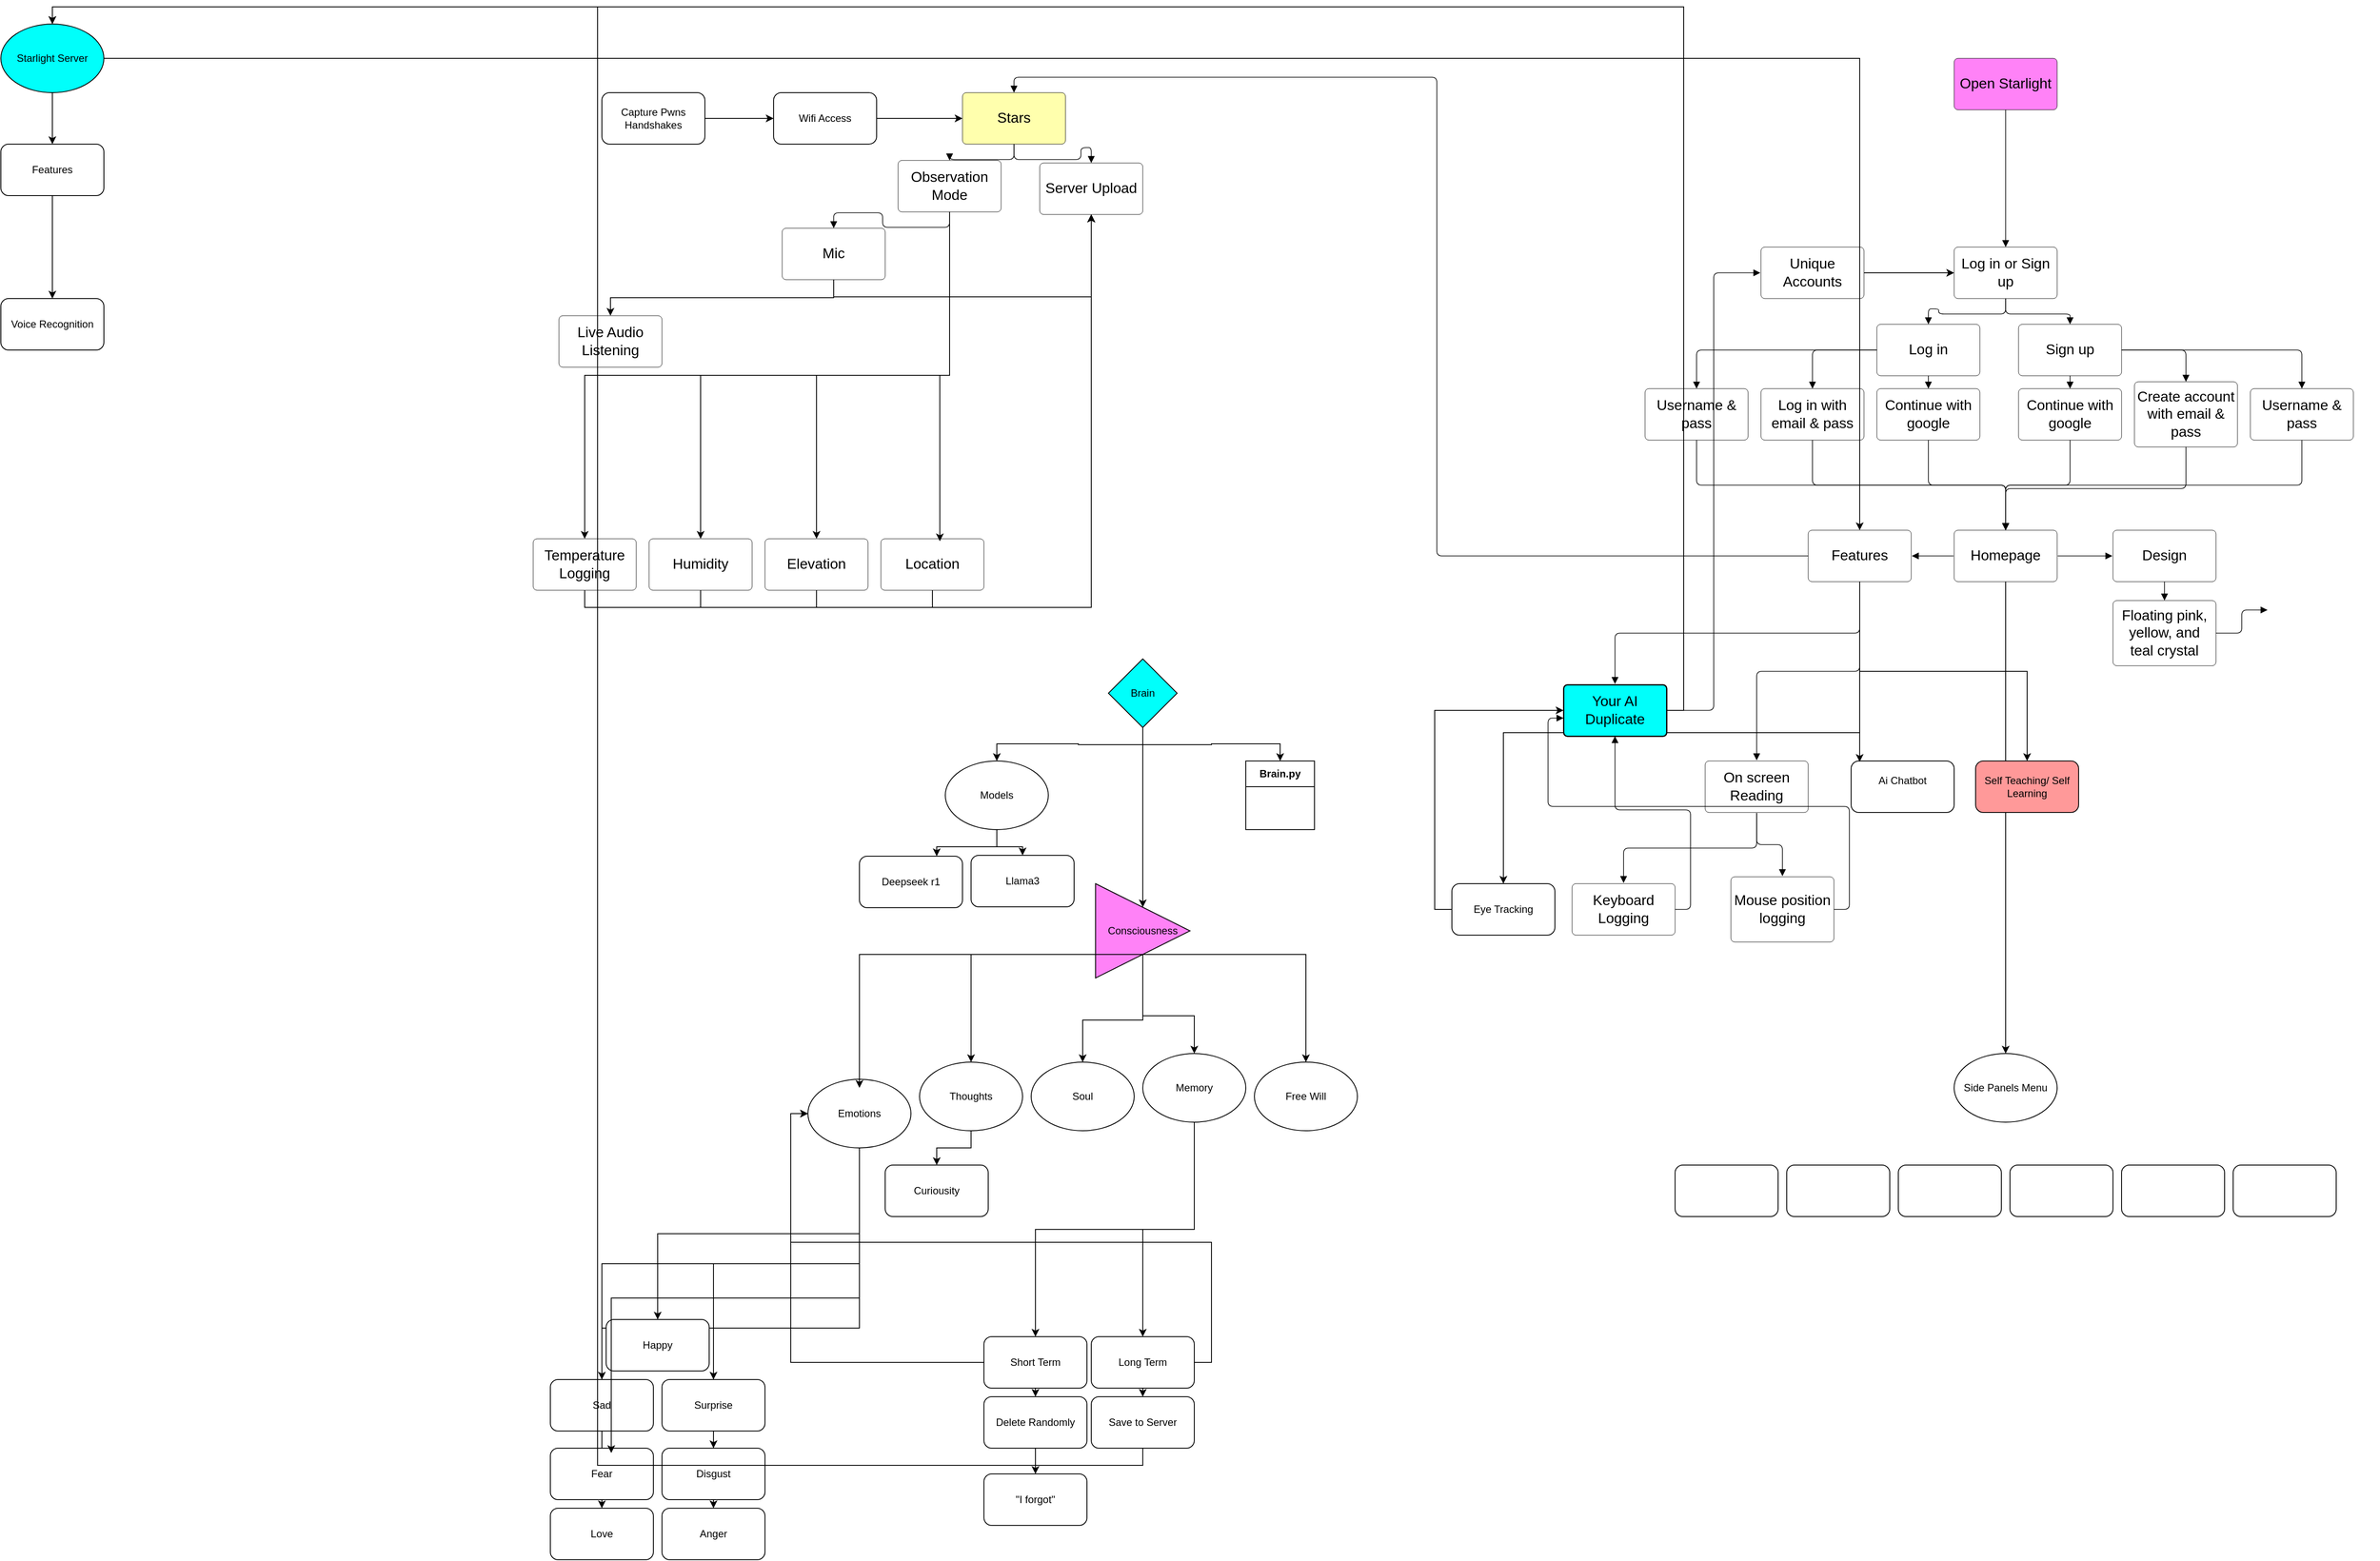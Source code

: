 <mxfile version="26.2.13">
  <diagram name="Page-1" id="CwJgsHFjLdVUsGJhv82a">
    <mxGraphModel dx="4076" dy="2042" grid="1" gridSize="10" guides="1" tooltips="1" connect="1" arrows="1" fold="1" page="1" pageScale="1" pageWidth="850" pageHeight="1100" math="0" shadow="0">
      <root>
        <mxCell id="0" />
        <mxCell id="1" parent="0" />
        <mxCell id="ZhJgSsFKiW_KJ7nUg3D_-2" value="Open Starlight" style="html=1;overflow=block;blockSpacing=1;whiteSpace=wrap;fontSize=16.7;spacing=3.8;strokeOpacity=100;rounded=1;absoluteArcSize=1;arcSize=9;strokeWidth=NaN;lucidId=8Yr.N6paqiwt;fillColor=#FF82F7;" vertex="1" parent="1">
          <mxGeometry x="-195" y="-130" width="120" height="60" as="geometry" />
        </mxCell>
        <mxCell id="ZhJgSsFKiW_KJ7nUg3D_-3" value="Log in or Sign up" style="html=1;overflow=block;blockSpacing=1;whiteSpace=wrap;fontSize=16.7;spacing=3.8;strokeOpacity=100;rounded=1;absoluteArcSize=1;arcSize=9;strokeWidth=NaN;lucidId=mZr.YkDPpje3;" vertex="1" parent="1">
          <mxGeometry x="-195" y="90" width="120" height="60" as="geometry" />
        </mxCell>
        <mxCell id="ZhJgSsFKiW_KJ7nUg3D_-4" value="Log in" style="html=1;overflow=block;blockSpacing=1;whiteSpace=wrap;fontSize=16.7;spacing=3.8;strokeOpacity=100;rounded=1;absoluteArcSize=1;arcSize=9;strokeWidth=NaN;lucidId=AZr.5KdVcYWQ;" vertex="1" parent="1">
          <mxGeometry x="-285" y="180" width="120" height="60" as="geometry" />
        </mxCell>
        <mxCell id="ZhJgSsFKiW_KJ7nUg3D_-5" value="Sign up" style="html=1;overflow=block;blockSpacing=1;whiteSpace=wrap;fontSize=16.7;spacing=3.8;strokeOpacity=100;rounded=1;absoluteArcSize=1;arcSize=9;strokeWidth=NaN;lucidId=CZr.ph82YtXj;" vertex="1" parent="1">
          <mxGeometry x="-120" y="180" width="120" height="60" as="geometry" />
        </mxCell>
        <mxCell id="ZhJgSsFKiW_KJ7nUg3D_-6" value="Continue with google" style="html=1;overflow=block;blockSpacing=1;whiteSpace=wrap;fontSize=16.7;spacing=3.8;strokeOpacity=100;rounded=1;absoluteArcSize=1;arcSize=9;strokeWidth=NaN;lucidId=5Zr._5xbKj4D;" vertex="1" parent="1">
          <mxGeometry x="-285" y="255" width="120" height="60" as="geometry" />
        </mxCell>
        <mxCell id="ZhJgSsFKiW_KJ7nUg3D_-7" value="Continue with google" style="html=1;overflow=block;blockSpacing=1;whiteSpace=wrap;fontSize=16.7;spacing=3.8;strokeOpacity=100;rounded=1;absoluteArcSize=1;arcSize=9;strokeWidth=NaN;lucidId=-Zr.tMvXOSx0;" vertex="1" parent="1">
          <mxGeometry x="-120" y="255" width="120" height="60" as="geometry" />
        </mxCell>
        <mxCell id="ZhJgSsFKiW_KJ7nUg3D_-8" value="Create account with email &amp; pass" style="html=1;overflow=block;blockSpacing=1;whiteSpace=wrap;fontSize=16.7;spacing=3.8;strokeOpacity=100;rounded=1;absoluteArcSize=1;arcSize=9;strokeWidth=NaN;lucidId=d0r.P-DTl7vA;" vertex="1" parent="1">
          <mxGeometry x="15" y="247" width="120" height="76" as="geometry" />
        </mxCell>
        <mxCell id="ZhJgSsFKiW_KJ7nUg3D_-9" value="Log in with email &amp; pass" style="html=1;overflow=block;blockSpacing=1;whiteSpace=wrap;fontSize=16.7;spacing=3.8;strokeOpacity=100;rounded=1;absoluteArcSize=1;arcSize=9;strokeWidth=NaN;lucidId=i0r.D65zIEHH;" vertex="1" parent="1">
          <mxGeometry x="-420" y="255" width="120" height="60" as="geometry" />
        </mxCell>
        <mxCell id="ZhJgSsFKiW_KJ7nUg3D_-10" value="Username &amp; pass" style="html=1;overflow=block;blockSpacing=1;whiteSpace=wrap;fontSize=16.7;spacing=3.8;strokeOpacity=100;rounded=1;absoluteArcSize=1;arcSize=9;strokeWidth=NaN;lucidId=80r.AD4x0.C4;" vertex="1" parent="1">
          <mxGeometry x="150" y="255" width="120" height="60" as="geometry" />
        </mxCell>
        <mxCell id="ZhJgSsFKiW_KJ7nUg3D_-11" value="Username &amp; pass" style="html=1;overflow=block;blockSpacing=1;whiteSpace=wrap;fontSize=16.7;spacing=3.8;strokeOpacity=100;rounded=1;absoluteArcSize=1;arcSize=9;strokeWidth=NaN;lucidId=c1r.usy55AvC;" vertex="1" parent="1">
          <mxGeometry x="-555" y="255" width="120" height="60" as="geometry" />
        </mxCell>
        <mxCell id="ZhJgSsFKiW_KJ7nUg3D_-12" value="" style="html=1;jettySize=18;whiteSpace=wrap;fontSize=13;strokeOpacity=100;strokeWidth=0.8;rounded=1;arcSize=12;edgeStyle=orthogonalEdgeStyle;startArrow=none;endArrow=block;endFill=1;exitX=0.5;exitY=1;exitPerimeter=0;entryX=0.5;entryY=0;entryPerimeter=0;lucidId=E2r.KWUuNpV2;" edge="1" parent="1" source="ZhJgSsFKiW_KJ7nUg3D_-2" target="ZhJgSsFKiW_KJ7nUg3D_-3">
          <mxGeometry width="100" height="100" relative="1" as="geometry">
            <Array as="points" />
          </mxGeometry>
        </mxCell>
        <mxCell id="ZhJgSsFKiW_KJ7nUg3D_-13" value="" style="html=1;jettySize=18;whiteSpace=wrap;fontSize=13;strokeOpacity=100;strokeWidth=0.8;rounded=1;arcSize=12;edgeStyle=orthogonalEdgeStyle;startArrow=none;endArrow=block;endFill=1;exitX=0.5;exitY=1;exitPerimeter=0;entryX=0.5;entryY=0;entryPerimeter=0;lucidId=02r.vJUuN4pX;" edge="1" parent="1" source="ZhJgSsFKiW_KJ7nUg3D_-3" target="ZhJgSsFKiW_KJ7nUg3D_-5">
          <mxGeometry width="100" height="100" relative="1" as="geometry">
            <Array as="points" />
          </mxGeometry>
        </mxCell>
        <mxCell id="ZhJgSsFKiW_KJ7nUg3D_-14" value="" style="html=1;jettySize=18;whiteSpace=wrap;fontSize=13;strokeOpacity=100;strokeWidth=0.8;rounded=1;arcSize=12;edgeStyle=orthogonalEdgeStyle;startArrow=none;endArrow=block;endFill=1;exitX=0.5;exitY=1;exitPerimeter=0;entryX=0.5;entryY=0;entryPerimeter=0;lucidId=72r.O89L_K84;" edge="1" parent="1" source="ZhJgSsFKiW_KJ7nUg3D_-3" target="ZhJgSsFKiW_KJ7nUg3D_-4">
          <mxGeometry width="100" height="100" relative="1" as="geometry">
            <Array as="points" />
          </mxGeometry>
        </mxCell>
        <mxCell id="ZhJgSsFKiW_KJ7nUg3D_-15" value="" style="html=1;jettySize=18;whiteSpace=wrap;fontSize=13;strokeOpacity=100;strokeWidth=0.8;rounded=1;arcSize=12;edgeStyle=orthogonalEdgeStyle;startArrow=none;endArrow=block;endFill=1;exitX=0.5;exitY=1;exitPerimeter=0;entryX=0.5;entryY=0;entryPerimeter=0;lucidId=a3r.cBqFPZu~;" edge="1" parent="1" source="ZhJgSsFKiW_KJ7nUg3D_-4" target="ZhJgSsFKiW_KJ7nUg3D_-6">
          <mxGeometry width="100" height="100" relative="1" as="geometry">
            <Array as="points" />
          </mxGeometry>
        </mxCell>
        <mxCell id="ZhJgSsFKiW_KJ7nUg3D_-16" value="" style="html=1;jettySize=18;whiteSpace=wrap;fontSize=13;strokeOpacity=100;strokeWidth=0.8;rounded=1;arcSize=12;edgeStyle=orthogonalEdgeStyle;startArrow=none;endArrow=block;endFill=1;exitX=0.5;exitY=1;exitPerimeter=0;entryX=0.5;entryY=0;entryPerimeter=0;lucidId=d3r.K~Esj8vI;" edge="1" parent="1" source="ZhJgSsFKiW_KJ7nUg3D_-5" target="ZhJgSsFKiW_KJ7nUg3D_-7">
          <mxGeometry width="100" height="100" relative="1" as="geometry">
            <Array as="points" />
          </mxGeometry>
        </mxCell>
        <mxCell id="ZhJgSsFKiW_KJ7nUg3D_-17" value="" style="html=1;jettySize=18;whiteSpace=wrap;fontSize=13;strokeOpacity=100;strokeWidth=0.8;rounded=1;arcSize=12;edgeStyle=orthogonalEdgeStyle;startArrow=none;endArrow=block;endFill=1;exitX=1;exitY=0.5;exitPerimeter=0;entryX=0.5;entryY=0;entryPerimeter=0;lucidId=g3r.V.70R1QK;" edge="1" parent="1" source="ZhJgSsFKiW_KJ7nUg3D_-5" target="ZhJgSsFKiW_KJ7nUg3D_-8">
          <mxGeometry width="100" height="100" relative="1" as="geometry">
            <Array as="points" />
          </mxGeometry>
        </mxCell>
        <mxCell id="ZhJgSsFKiW_KJ7nUg3D_-18" value="" style="html=1;jettySize=18;whiteSpace=wrap;fontSize=13;strokeOpacity=100;strokeWidth=0.8;rounded=1;arcSize=12;edgeStyle=orthogonalEdgeStyle;startArrow=none;endArrow=block;endFill=1;exitX=1;exitY=0.5;exitPerimeter=0;entryX=0.5;entryY=0;entryPerimeter=0;lucidId=o3r.FJRv.Jnu;" edge="1" parent="1" source="ZhJgSsFKiW_KJ7nUg3D_-5" target="ZhJgSsFKiW_KJ7nUg3D_-10">
          <mxGeometry width="100" height="100" relative="1" as="geometry">
            <Array as="points" />
          </mxGeometry>
        </mxCell>
        <mxCell id="ZhJgSsFKiW_KJ7nUg3D_-19" value="" style="html=1;jettySize=18;whiteSpace=wrap;fontSize=13;strokeOpacity=100;strokeWidth=0.8;rounded=1;arcSize=12;edgeStyle=orthogonalEdgeStyle;startArrow=none;endArrow=block;endFill=1;exitX=0;exitY=0.5;exitPerimeter=0;entryX=0.5;entryY=0;entryPerimeter=0;lucidId=w3r.RjUbXwI-;" edge="1" parent="1" source="ZhJgSsFKiW_KJ7nUg3D_-4" target="ZhJgSsFKiW_KJ7nUg3D_-9">
          <mxGeometry width="100" height="100" relative="1" as="geometry">
            <Array as="points" />
          </mxGeometry>
        </mxCell>
        <mxCell id="ZhJgSsFKiW_KJ7nUg3D_-20" value="" style="html=1;jettySize=18;whiteSpace=wrap;fontSize=13;strokeOpacity=100;strokeWidth=0.8;rounded=1;arcSize=12;edgeStyle=orthogonalEdgeStyle;startArrow=none;endArrow=block;endFill=1;exitX=0;exitY=0.5;exitPerimeter=0;entryX=0.5;entryY=0;entryPerimeter=0;lucidId=z3r.2UZ_smaq;" edge="1" parent="1" source="ZhJgSsFKiW_KJ7nUg3D_-4" target="ZhJgSsFKiW_KJ7nUg3D_-11">
          <mxGeometry width="100" height="100" relative="1" as="geometry">
            <Array as="points" />
          </mxGeometry>
        </mxCell>
        <mxCell id="ZhJgSsFKiW_KJ7nUg3D_-171" style="edgeStyle=orthogonalEdgeStyle;rounded=0;orthogonalLoop=1;jettySize=auto;html=1;exitX=0.5;exitY=1;exitDx=0;exitDy=0;" edge="1" parent="1" source="ZhJgSsFKiW_KJ7nUg3D_-21" target="ZhJgSsFKiW_KJ7nUg3D_-170">
          <mxGeometry relative="1" as="geometry" />
        </mxCell>
        <mxCell id="ZhJgSsFKiW_KJ7nUg3D_-21" value="Homepage" style="html=1;overflow=block;blockSpacing=1;whiteSpace=wrap;fontSize=16.7;spacing=3.8;strokeOpacity=100;rounded=1;absoluteArcSize=1;arcSize=9;strokeWidth=NaN;lucidId=M3r.Lungnlsa;" vertex="1" parent="1">
          <mxGeometry x="-195" y="420" width="120" height="60" as="geometry" />
        </mxCell>
        <mxCell id="ZhJgSsFKiW_KJ7nUg3D_-22" value="" style="html=1;jettySize=18;whiteSpace=wrap;fontSize=13;strokeOpacity=100;strokeWidth=0.8;rounded=1;arcSize=12;edgeStyle=orthogonalEdgeStyle;startArrow=none;endArrow=block;endFill=1;exitX=0.5;exitY=1;exitPerimeter=0;entryX=0.5;entryY=0;entryPerimeter=0;lucidId=43r.LO0qyHyg;" edge="1" parent="1" source="ZhJgSsFKiW_KJ7nUg3D_-7" target="ZhJgSsFKiW_KJ7nUg3D_-21">
          <mxGeometry width="100" height="100" relative="1" as="geometry">
            <Array as="points" />
          </mxGeometry>
        </mxCell>
        <mxCell id="ZhJgSsFKiW_KJ7nUg3D_-23" value="" style="html=1;jettySize=18;whiteSpace=wrap;fontSize=13;strokeOpacity=100;strokeWidth=0.8;rounded=1;arcSize=12;edgeStyle=orthogonalEdgeStyle;startArrow=none;endArrow=block;endFill=1;exitX=0.5;exitY=1;exitPerimeter=0;entryX=0.5;entryY=0;entryPerimeter=0;lucidId=83r.3P~gyDVa;" edge="1" parent="1" source="ZhJgSsFKiW_KJ7nUg3D_-8" target="ZhJgSsFKiW_KJ7nUg3D_-21">
          <mxGeometry width="100" height="100" relative="1" as="geometry">
            <Array as="points" />
          </mxGeometry>
        </mxCell>
        <mxCell id="ZhJgSsFKiW_KJ7nUg3D_-24" value="" style="html=1;jettySize=18;whiteSpace=wrap;fontSize=13;strokeOpacity=100;strokeWidth=0.8;rounded=1;arcSize=12;edgeStyle=orthogonalEdgeStyle;startArrow=none;endArrow=block;endFill=1;exitX=0.5;exitY=1;exitPerimeter=0;entryX=0.5;entryY=0;entryPerimeter=0;lucidId=.3r.SZ36Yq2u;" edge="1" parent="1" source="ZhJgSsFKiW_KJ7nUg3D_-10" target="ZhJgSsFKiW_KJ7nUg3D_-21">
          <mxGeometry width="100" height="100" relative="1" as="geometry">
            <Array as="points" />
          </mxGeometry>
        </mxCell>
        <mxCell id="ZhJgSsFKiW_KJ7nUg3D_-25" value="" style="html=1;jettySize=18;whiteSpace=wrap;fontSize=13;strokeOpacity=100;strokeWidth=0.8;rounded=1;arcSize=12;edgeStyle=orthogonalEdgeStyle;startArrow=none;endArrow=block;endFill=1;exitX=0.5;exitY=1;exitPerimeter=0;entryX=0.5;entryY=0;entryPerimeter=0;lucidId=f4r.Jr3H-XQH;" edge="1" parent="1" source="ZhJgSsFKiW_KJ7nUg3D_-6" target="ZhJgSsFKiW_KJ7nUg3D_-21">
          <mxGeometry width="100" height="100" relative="1" as="geometry">
            <Array as="points" />
          </mxGeometry>
        </mxCell>
        <mxCell id="ZhJgSsFKiW_KJ7nUg3D_-26" value="" style="html=1;jettySize=18;whiteSpace=wrap;fontSize=13;strokeOpacity=100;strokeWidth=0.8;rounded=1;arcSize=12;edgeStyle=orthogonalEdgeStyle;startArrow=none;endArrow=block;endFill=1;exitX=0.5;exitY=1;exitPerimeter=0;entryX=0.5;entryY=0;entryPerimeter=0;lucidId=k4r.0NkX~t6t;" edge="1" parent="1" source="ZhJgSsFKiW_KJ7nUg3D_-9" target="ZhJgSsFKiW_KJ7nUg3D_-21">
          <mxGeometry width="100" height="100" relative="1" as="geometry">
            <Array as="points" />
          </mxGeometry>
        </mxCell>
        <mxCell id="ZhJgSsFKiW_KJ7nUg3D_-27" value="" style="html=1;jettySize=18;whiteSpace=wrap;fontSize=13;strokeOpacity=100;strokeWidth=0.8;rounded=1;arcSize=12;edgeStyle=orthogonalEdgeStyle;startArrow=none;endArrow=block;endFill=1;exitX=0.5;exitY=1;exitPerimeter=0;entryX=0.5;entryY=0;entryPerimeter=0;lucidId=q4r.HGM2lWGd;" edge="1" parent="1" source="ZhJgSsFKiW_KJ7nUg3D_-11" target="ZhJgSsFKiW_KJ7nUg3D_-21">
          <mxGeometry width="100" height="100" relative="1" as="geometry">
            <Array as="points" />
          </mxGeometry>
        </mxCell>
        <mxCell id="ZhJgSsFKiW_KJ7nUg3D_-28" value="Design" style="html=1;overflow=block;blockSpacing=1;whiteSpace=wrap;fontSize=16.7;spacing=3.8;strokeOpacity=100;rounded=1;absoluteArcSize=1;arcSize=9;strokeWidth=NaN;lucidId=O4r.A2zRXuP1;" vertex="1" parent="1">
          <mxGeometry x="-10" y="420" width="120" height="60" as="geometry" />
        </mxCell>
        <mxCell id="ZhJgSsFKiW_KJ7nUg3D_-165" style="edgeStyle=orthogonalEdgeStyle;rounded=0;orthogonalLoop=1;jettySize=auto;html=1;exitX=0.5;exitY=1;exitDx=0;exitDy=0;" edge="1" parent="1" source="ZhJgSsFKiW_KJ7nUg3D_-29" target="ZhJgSsFKiW_KJ7nUg3D_-164">
          <mxGeometry relative="1" as="geometry" />
        </mxCell>
        <mxCell id="ZhJgSsFKiW_KJ7nUg3D_-169" style="edgeStyle=orthogonalEdgeStyle;rounded=0;orthogonalLoop=1;jettySize=auto;html=1;exitX=0.5;exitY=1;exitDx=0;exitDy=0;" edge="1" parent="1" source="ZhJgSsFKiW_KJ7nUg3D_-29" target="ZhJgSsFKiW_KJ7nUg3D_-88">
          <mxGeometry relative="1" as="geometry" />
        </mxCell>
        <mxCell id="ZhJgSsFKiW_KJ7nUg3D_-29" value="Features" style="html=1;overflow=block;blockSpacing=1;whiteSpace=wrap;fontSize=16.7;spacing=3.8;strokeOpacity=100;rounded=1;absoluteArcSize=1;arcSize=9;strokeWidth=NaN;lucidId=e5r.yDB6r1Se;" vertex="1" parent="1">
          <mxGeometry x="-365" y="420" width="120" height="60" as="geometry" />
        </mxCell>
        <mxCell id="ZhJgSsFKiW_KJ7nUg3D_-30" value="" style="html=1;jettySize=18;whiteSpace=wrap;fontSize=13;strokeOpacity=100;strokeWidth=0.8;rounded=1;arcSize=12;edgeStyle=orthogonalEdgeStyle;startArrow=none;endArrow=block;endFill=1;exitX=1.006;exitY=0.5;exitPerimeter=0;entryX=-0.006;entryY=0.5;entryPerimeter=0;lucidId=r5r.PqObfUYs;" edge="1" parent="1" source="ZhJgSsFKiW_KJ7nUg3D_-21" target="ZhJgSsFKiW_KJ7nUg3D_-28">
          <mxGeometry width="100" height="100" relative="1" as="geometry">
            <Array as="points" />
          </mxGeometry>
        </mxCell>
        <mxCell id="ZhJgSsFKiW_KJ7nUg3D_-31" value="" style="html=1;jettySize=18;whiteSpace=wrap;fontSize=13;strokeOpacity=100;strokeWidth=0.8;rounded=1;arcSize=12;edgeStyle=orthogonalEdgeStyle;startArrow=none;endArrow=block;endFill=1;exitX=-0.006;exitY=0.5;exitPerimeter=0;entryX=1.006;entryY=0.5;entryPerimeter=0;lucidId=D5r.3NtEU8dy;" edge="1" parent="1" source="ZhJgSsFKiW_KJ7nUg3D_-21" target="ZhJgSsFKiW_KJ7nUg3D_-29">
          <mxGeometry width="100" height="100" relative="1" as="geometry">
            <Array as="points" />
          </mxGeometry>
        </mxCell>
        <mxCell id="ZhJgSsFKiW_KJ7nUg3D_-32" value="Floating pink, yellow, and teal crystal" style="html=1;overflow=block;blockSpacing=1;whiteSpace=wrap;fontSize=16.7;spacing=3.8;strokeOpacity=100;rounded=1;absoluteArcSize=1;arcSize=9;strokeWidth=NaN;lucidId=66r.K5CRntfq;" vertex="1" parent="1">
          <mxGeometry x="-10" y="502" width="120" height="76" as="geometry" />
        </mxCell>
        <mxCell id="ZhJgSsFKiW_KJ7nUg3D_-33" value="" style="html=1;jettySize=18;whiteSpace=wrap;fontSize=13;strokeOpacity=100;strokeWidth=0.8;rounded=1;arcSize=12;edgeStyle=orthogonalEdgeStyle;startArrow=none;endArrow=block;endFill=1;exitX=0.5;exitY=1;exitPerimeter=0;entryX=0.5;entryY=0;entryPerimeter=0;lucidId=z7r.fEPvPH~0;" edge="1" parent="1" source="ZhJgSsFKiW_KJ7nUg3D_-28" target="ZhJgSsFKiW_KJ7nUg3D_-32">
          <mxGeometry width="100" height="100" relative="1" as="geometry">
            <Array as="points" />
          </mxGeometry>
        </mxCell>
        <mxCell id="ZhJgSsFKiW_KJ7nUg3D_-34" value="" style="html=1;overflow=block;blockSpacing=1;whiteSpace=wrap;shape=image;fontSize=13;spacing=0;strokeOpacity=100;rounded=1;absoluteArcSize=1;arcSize=9;strokeWidth=0;image=https://images.lucid.app/images/8c98d927-d123-455c-9840-f5d52f04698b/content;imageAspect=0;lucidId=87r.VvQr.~jH;" vertex="1" parent="1">
          <mxGeometry x="170" y="448" width="130" height="130" as="geometry" />
        </mxCell>
        <mxCell id="ZhJgSsFKiW_KJ7nUg3D_-35" value="" style="html=1;jettySize=18;whiteSpace=wrap;fontSize=13;strokeOpacity=100;strokeWidth=0.8;rounded=1;arcSize=12;edgeStyle=orthogonalEdgeStyle;startArrow=none;endArrow=block;endFill=1;exitX=1;exitY=0.5;exitPerimeter=0;entryX=0;entryY=0.5;entryPerimeter=0;lucidId=k8r.l0ETUHK4;" edge="1" parent="1" source="ZhJgSsFKiW_KJ7nUg3D_-32" target="ZhJgSsFKiW_KJ7nUg3D_-34">
          <mxGeometry width="100" height="100" relative="1" as="geometry">
            <Array as="points" />
          </mxGeometry>
        </mxCell>
        <mxCell id="ZhJgSsFKiW_KJ7nUg3D_-79" style="edgeStyle=orthogonalEdgeStyle;rounded=0;orthogonalLoop=1;jettySize=auto;html=1;exitX=1;exitY=0.5;exitDx=0;exitDy=0;entryX=0.5;entryY=0;entryDx=0;entryDy=0;" edge="1" parent="1" source="ZhJgSsFKiW_KJ7nUg3D_-36" target="ZhJgSsFKiW_KJ7nUg3D_-77">
          <mxGeometry relative="1" as="geometry" />
        </mxCell>
        <mxCell id="ZhJgSsFKiW_KJ7nUg3D_-36" value="Your AI Duplicate" style="html=1;overflow=block;blockSpacing=1;whiteSpace=wrap;fontSize=16.7;spacing=3.8;strokeOpacity=100;fillOpacity=100;rounded=1;absoluteArcSize=1;arcSize=9;strokeWidth=1.5;lucidId=w8r.vIwHxzrs;fillColor=light-dark(#00FFFB,#EDEDED);" vertex="1" parent="1">
          <mxGeometry x="-650" y="600" width="120" height="60" as="geometry" />
        </mxCell>
        <mxCell id="ZhJgSsFKiW_KJ7nUg3D_-37" value="" style="html=1;jettySize=18;whiteSpace=wrap;fontSize=13;strokeOpacity=100;strokeWidth=0.8;rounded=1;arcSize=12;edgeStyle=orthogonalEdgeStyle;startArrow=none;endArrow=block;endFill=1;exitX=0.5;exitY=1.013;exitPerimeter=0;entryX=0.5;entryY=-0.013;entryPerimeter=0;lucidId=58r.6LpceAc~;" edge="1" parent="1" source="ZhJgSsFKiW_KJ7nUg3D_-29" target="ZhJgSsFKiW_KJ7nUg3D_-36">
          <mxGeometry width="100" height="100" relative="1" as="geometry">
            <Array as="points" />
          </mxGeometry>
        </mxCell>
        <mxCell id="ZhJgSsFKiW_KJ7nUg3D_-85" style="edgeStyle=orthogonalEdgeStyle;rounded=0;orthogonalLoop=1;jettySize=auto;html=1;exitX=1;exitY=0.5;exitDx=0;exitDy=0;entryX=0;entryY=0.5;entryDx=0;entryDy=0;" edge="1" parent="1" source="ZhJgSsFKiW_KJ7nUg3D_-38" target="ZhJgSsFKiW_KJ7nUg3D_-3">
          <mxGeometry relative="1" as="geometry" />
        </mxCell>
        <mxCell id="ZhJgSsFKiW_KJ7nUg3D_-38" value="Unique Accounts" style="html=1;overflow=block;blockSpacing=1;whiteSpace=wrap;fontSize=16.7;spacing=3.8;strokeOpacity=100;rounded=1;absoluteArcSize=1;arcSize=9;strokeWidth=NaN;lucidId=u9r.ndrqbI9W;" vertex="1" parent="1">
          <mxGeometry x="-420" y="90" width="120" height="60" as="geometry" />
        </mxCell>
        <mxCell id="ZhJgSsFKiW_KJ7nUg3D_-39" value="" style="html=1;jettySize=18;whiteSpace=wrap;fontSize=13;strokeOpacity=100;strokeWidth=0.8;rounded=1;arcSize=12;edgeStyle=orthogonalEdgeStyle;startArrow=none;endArrow=block;endFill=1;exitX=1.006;exitY=0.5;exitPerimeter=0;entryX=-0.006;entryY=0.5;entryPerimeter=0;lucidId=M9r.GPMZwATz;" edge="1" parent="1" source="ZhJgSsFKiW_KJ7nUg3D_-36" target="ZhJgSsFKiW_KJ7nUg3D_-38">
          <mxGeometry width="100" height="100" relative="1" as="geometry">
            <Array as="points" />
          </mxGeometry>
        </mxCell>
        <mxCell id="ZhJgSsFKiW_KJ7nUg3D_-41" value="On screen Reading" style="html=1;overflow=block;blockSpacing=1;whiteSpace=wrap;fontSize=16.7;spacing=3.8;strokeOpacity=100;rounded=1;absoluteArcSize=1;arcSize=9;strokeWidth=NaN;lucidId=g-r._Ewaite.;" vertex="1" parent="1">
          <mxGeometry x="-485" y="689" width="120" height="60" as="geometry" />
        </mxCell>
        <mxCell id="ZhJgSsFKiW_KJ7nUg3D_-42" value="" style="html=1;jettySize=18;whiteSpace=wrap;fontSize=13;strokeOpacity=100;strokeWidth=0.8;rounded=1;arcSize=12;edgeStyle=orthogonalEdgeStyle;startArrow=none;endArrow=block;endFill=1;exitX=0.5;exitY=1.013;exitPerimeter=0;entryX=0.5;entryY=-0.013;entryPerimeter=0;lucidId=q-r.rpWUjY8F;" edge="1" parent="1" source="ZhJgSsFKiW_KJ7nUg3D_-29" target="ZhJgSsFKiW_KJ7nUg3D_-41">
          <mxGeometry width="100" height="100" relative="1" as="geometry">
            <Array as="points" />
          </mxGeometry>
        </mxCell>
        <mxCell id="ZhJgSsFKiW_KJ7nUg3D_-43" value="Keyboard Logging" style="html=1;overflow=block;blockSpacing=1;whiteSpace=wrap;fontSize=16.7;spacing=3.8;strokeOpacity=100;rounded=1;absoluteArcSize=1;arcSize=9;strokeWidth=NaN;lucidId=G-r.tUYb5rVQ;" vertex="1" parent="1">
          <mxGeometry x="-640" y="832" width="120" height="60" as="geometry" />
        </mxCell>
        <mxCell id="ZhJgSsFKiW_KJ7nUg3D_-44" value="" style="html=1;jettySize=18;whiteSpace=wrap;fontSize=13;strokeOpacity=100;strokeWidth=0.8;rounded=1;arcSize=12;edgeStyle=orthogonalEdgeStyle;startArrow=none;endArrow=block;endFill=1;exitX=0.5;exitY=1.013;exitPerimeter=0;entryX=0.5;entryY=-0.013;entryPerimeter=0;lucidId=U-r.qXrmZ85Y;" edge="1" parent="1" source="ZhJgSsFKiW_KJ7nUg3D_-41" target="ZhJgSsFKiW_KJ7nUg3D_-43">
          <mxGeometry width="100" height="100" relative="1" as="geometry">
            <Array as="points" />
          </mxGeometry>
        </mxCell>
        <mxCell id="ZhJgSsFKiW_KJ7nUg3D_-45" value="Mouse position logging" style="html=1;overflow=block;blockSpacing=1;whiteSpace=wrap;fontSize=16.7;spacing=3.8;strokeOpacity=100;rounded=1;absoluteArcSize=1;arcSize=9;strokeWidth=NaN;lucidId=2-r.qW-wwTUj;" vertex="1" parent="1">
          <mxGeometry x="-455" y="824" width="120" height="76" as="geometry" />
        </mxCell>
        <mxCell id="ZhJgSsFKiW_KJ7nUg3D_-46" value="" style="html=1;jettySize=18;whiteSpace=wrap;fontSize=13;strokeOpacity=100;strokeWidth=0.8;rounded=1;arcSize=12;edgeStyle=orthogonalEdgeStyle;startArrow=none;endArrow=block;endFill=1;exitX=0.5;exitY=1.013;exitPerimeter=0;entryX=0.5;entryY=-0.01;entryPerimeter=0;lucidId=h.r.sDp8y9gp;" edge="1" parent="1" source="ZhJgSsFKiW_KJ7nUg3D_-41" target="ZhJgSsFKiW_KJ7nUg3D_-45">
          <mxGeometry width="100" height="100" relative="1" as="geometry">
            <Array as="points" />
          </mxGeometry>
        </mxCell>
        <mxCell id="ZhJgSsFKiW_KJ7nUg3D_-47" value="" style="html=1;jettySize=18;whiteSpace=wrap;fontSize=13;strokeOpacity=100;strokeWidth=0.8;rounded=1;arcSize=12;edgeStyle=orthogonalEdgeStyle;startArrow=none;endArrow=block;endFill=1;exitX=1;exitY=0.5;exitPerimeter=0;entryX=0;entryY=0.65;entryPerimeter=0;lucidId=~.r.Q_mXtyZH;" edge="1" parent="1" source="ZhJgSsFKiW_KJ7nUg3D_-45" target="ZhJgSsFKiW_KJ7nUg3D_-36">
          <mxGeometry width="100" height="100" relative="1" as="geometry">
            <Array as="points" />
          </mxGeometry>
        </mxCell>
        <mxCell id="ZhJgSsFKiW_KJ7nUg3D_-48" value="" style="html=1;jettySize=18;whiteSpace=wrap;fontSize=13;strokeOpacity=100;strokeWidth=0.8;rounded=1;arcSize=12;edgeStyle=orthogonalEdgeStyle;startArrow=none;endArrow=block;endFill=1;exitX=1;exitY=0.5;exitPerimeter=0;lucidId=f~r.dWFP0u_n;" edge="1" parent="1" source="ZhJgSsFKiW_KJ7nUg3D_-43" target="ZhJgSsFKiW_KJ7nUg3D_-36">
          <mxGeometry width="100" height="100" relative="1" as="geometry">
            <Array as="points" />
            <mxPoint x="-305" y="710" as="targetPoint" />
          </mxGeometry>
        </mxCell>
        <mxCell id="ZhJgSsFKiW_KJ7nUg3D_-49" value="Stars" style="html=1;overflow=block;blockSpacing=1;whiteSpace=wrap;fontSize=16.7;spacing=3.8;strokeOpacity=100;rounded=1;absoluteArcSize=1;arcSize=9;strokeWidth=NaN;lucidId=sbs.VtsCT.Hn;fillColor=#FFFFAD;" vertex="1" parent="1">
          <mxGeometry x="-1350" y="-90" width="120" height="60" as="geometry" />
        </mxCell>
        <mxCell id="ZhJgSsFKiW_KJ7nUg3D_-50" value="" style="html=1;jettySize=18;whiteSpace=wrap;fontSize=13;strokeOpacity=100;strokeWidth=0.8;rounded=1;arcSize=12;edgeStyle=orthogonalEdgeStyle;startArrow=none;endArrow=block;endFill=1;exitX=0;exitY=0.5;exitPerimeter=0;entryX=0.5;entryY=0;entryPerimeter=0;lucidId=ncs.vaE24VzP;" edge="1" parent="1" source="ZhJgSsFKiW_KJ7nUg3D_-29" target="ZhJgSsFKiW_KJ7nUg3D_-49">
          <mxGeometry width="100" height="100" relative="1" as="geometry">
            <Array as="points" />
          </mxGeometry>
        </mxCell>
        <mxCell id="ZhJgSsFKiW_KJ7nUg3D_-51" value="Live Audio Listening" style="html=1;overflow=block;blockSpacing=1;whiteSpace=wrap;fontSize=16.7;spacing=3.8;strokeOpacity=100;rounded=1;absoluteArcSize=1;arcSize=9;strokeWidth=NaN;lucidId=tcs.ftObv.gs;" vertex="1" parent="1">
          <mxGeometry x="-1820" y="170" width="120" height="60" as="geometry" />
        </mxCell>
        <mxCell id="ZhJgSsFKiW_KJ7nUg3D_-63" style="edgeStyle=orthogonalEdgeStyle;rounded=0;orthogonalLoop=1;jettySize=auto;html=1;exitX=0.5;exitY=1;exitDx=0;exitDy=0;entryX=0.5;entryY=0;entryDx=0;entryDy=0;" edge="1" parent="1" source="ZhJgSsFKiW_KJ7nUg3D_-52" target="ZhJgSsFKiW_KJ7nUg3D_-51">
          <mxGeometry relative="1" as="geometry" />
        </mxCell>
        <mxCell id="ZhJgSsFKiW_KJ7nUg3D_-71" style="edgeStyle=orthogonalEdgeStyle;rounded=0;orthogonalLoop=1;jettySize=auto;html=1;exitX=0.5;exitY=1;exitDx=0;exitDy=0;entryX=0.5;entryY=1;entryDx=0;entryDy=0;" edge="1" parent="1" source="ZhJgSsFKiW_KJ7nUg3D_-52" target="ZhJgSsFKiW_KJ7nUg3D_-55">
          <mxGeometry relative="1" as="geometry" />
        </mxCell>
        <mxCell id="ZhJgSsFKiW_KJ7nUg3D_-52" value="Mic" style="html=1;overflow=block;blockSpacing=1;whiteSpace=wrap;fontSize=16.7;spacing=3.8;strokeOpacity=100;rounded=1;absoluteArcSize=1;arcSize=9;strokeWidth=NaN;lucidId=Scs.uPbKRGcg;" vertex="1" parent="1">
          <mxGeometry x="-1560" y="68" width="120" height="60" as="geometry" />
        </mxCell>
        <mxCell id="ZhJgSsFKiW_KJ7nUg3D_-75" style="edgeStyle=orthogonalEdgeStyle;rounded=0;orthogonalLoop=1;jettySize=auto;html=1;exitX=0.5;exitY=1;exitDx=0;exitDy=0;entryX=0.5;entryY=1;entryDx=0;entryDy=0;" edge="1" parent="1" source="ZhJgSsFKiW_KJ7nUg3D_-53" target="ZhJgSsFKiW_KJ7nUg3D_-55">
          <mxGeometry relative="1" as="geometry">
            <mxPoint x="-1230" y="60" as="targetPoint" />
          </mxGeometry>
        </mxCell>
        <mxCell id="ZhJgSsFKiW_KJ7nUg3D_-53" value="Temperature Logging" style="html=1;overflow=block;blockSpacing=1;whiteSpace=wrap;fontSize=16.7;spacing=3.8;strokeOpacity=100;rounded=1;absoluteArcSize=1;arcSize=9;strokeWidth=NaN;lucidId=0cs.7Zl-fodu;" vertex="1" parent="1">
          <mxGeometry x="-1850" y="430" width="120" height="60" as="geometry" />
        </mxCell>
        <mxCell id="ZhJgSsFKiW_KJ7nUg3D_-64" style="edgeStyle=orthogonalEdgeStyle;rounded=0;orthogonalLoop=1;jettySize=auto;html=1;exitX=0.5;exitY=1;exitDx=0;exitDy=0;entryX=0.5;entryY=0;entryDx=0;entryDy=0;" edge="1" parent="1" source="ZhJgSsFKiW_KJ7nUg3D_-54" target="ZhJgSsFKiW_KJ7nUg3D_-53">
          <mxGeometry relative="1" as="geometry" />
        </mxCell>
        <mxCell id="ZhJgSsFKiW_KJ7nUg3D_-65" style="edgeStyle=orthogonalEdgeStyle;rounded=0;orthogonalLoop=1;jettySize=auto;html=1;exitX=0.5;exitY=1;exitDx=0;exitDy=0;entryX=0.5;entryY=0;entryDx=0;entryDy=0;" edge="1" parent="1" source="ZhJgSsFKiW_KJ7nUg3D_-54" target="ZhJgSsFKiW_KJ7nUg3D_-59">
          <mxGeometry relative="1" as="geometry" />
        </mxCell>
        <mxCell id="ZhJgSsFKiW_KJ7nUg3D_-66" style="edgeStyle=orthogonalEdgeStyle;rounded=0;orthogonalLoop=1;jettySize=auto;html=1;exitX=0.5;exitY=1;exitDx=0;exitDy=0;entryX=0.5;entryY=0;entryDx=0;entryDy=0;" edge="1" parent="1" source="ZhJgSsFKiW_KJ7nUg3D_-54" target="ZhJgSsFKiW_KJ7nUg3D_-60">
          <mxGeometry relative="1" as="geometry" />
        </mxCell>
        <mxCell id="ZhJgSsFKiW_KJ7nUg3D_-54" value="Observation Mode" style="html=1;overflow=block;blockSpacing=1;whiteSpace=wrap;fontSize=16.7;spacing=3.8;strokeOpacity=100;rounded=1;absoluteArcSize=1;arcSize=9;strokeWidth=NaN;lucidId=ods.2cwcyVEZ;" vertex="1" parent="1">
          <mxGeometry x="-1425" y="-11" width="120" height="60" as="geometry" />
        </mxCell>
        <mxCell id="ZhJgSsFKiW_KJ7nUg3D_-55" value="Server Upload" style="html=1;overflow=block;blockSpacing=1;whiteSpace=wrap;fontSize=16.7;spacing=3.8;strokeOpacity=100;rounded=1;absoluteArcSize=1;arcSize=9;strokeWidth=NaN;lucidId=Cds.Z0fUdR8V;" vertex="1" parent="1">
          <mxGeometry x="-1260" y="-8" width="120" height="60" as="geometry" />
        </mxCell>
        <mxCell id="ZhJgSsFKiW_KJ7nUg3D_-56" value="" style="html=1;jettySize=18;whiteSpace=wrap;fontSize=13;strokeOpacity=100;strokeWidth=0.8;rounded=1;arcSize=12;edgeStyle=orthogonalEdgeStyle;startArrow=none;endArrow=block;endFill=1;exitX=0.5;exitY=1;exitPerimeter=0;entryX=0.5;entryY=0;entryPerimeter=0;lucidId=Xds.~S~bnBHj;" edge="1" parent="1" source="ZhJgSsFKiW_KJ7nUg3D_-49" target="ZhJgSsFKiW_KJ7nUg3D_-54">
          <mxGeometry width="100" height="100" relative="1" as="geometry">
            <Array as="points" />
          </mxGeometry>
        </mxCell>
        <mxCell id="ZhJgSsFKiW_KJ7nUg3D_-57" value="" style="html=1;jettySize=18;whiteSpace=wrap;fontSize=13;strokeOpacity=100;strokeWidth=0.8;rounded=1;arcSize=12;edgeStyle=orthogonalEdgeStyle;startArrow=none;endArrow=block;endFill=1;exitX=0.5;exitY=1;exitPerimeter=0;entryX=0.5;entryY=0;entryPerimeter=0;lucidId=5ds.9CDroaL4;" edge="1" parent="1" source="ZhJgSsFKiW_KJ7nUg3D_-49" target="ZhJgSsFKiW_KJ7nUg3D_-55">
          <mxGeometry width="100" height="100" relative="1" as="geometry">
            <Array as="points" />
          </mxGeometry>
        </mxCell>
        <mxCell id="ZhJgSsFKiW_KJ7nUg3D_-58" value="" style="html=1;jettySize=18;whiteSpace=wrap;fontSize=13;strokeOpacity=100;strokeWidth=0.8;rounded=1;arcSize=12;edgeStyle=orthogonalEdgeStyle;startArrow=none;endArrow=block;endFill=1;exitX=0.5;exitY=1;exitPerimeter=0;entryX=0.5;entryY=0;entryPerimeter=0;lucidId=.ds.lbcDaA36;" edge="1" parent="1" source="ZhJgSsFKiW_KJ7nUg3D_-54" target="ZhJgSsFKiW_KJ7nUg3D_-52">
          <mxGeometry width="100" height="100" relative="1" as="geometry">
            <Array as="points" />
          </mxGeometry>
        </mxCell>
        <mxCell id="ZhJgSsFKiW_KJ7nUg3D_-74" style="edgeStyle=orthogonalEdgeStyle;rounded=0;orthogonalLoop=1;jettySize=auto;html=1;exitX=0.5;exitY=1;exitDx=0;exitDy=0;entryX=0.5;entryY=1;entryDx=0;entryDy=0;" edge="1" parent="1" source="ZhJgSsFKiW_KJ7nUg3D_-59" target="ZhJgSsFKiW_KJ7nUg3D_-55">
          <mxGeometry relative="1" as="geometry">
            <mxPoint x="-1230" y="60" as="targetPoint" />
          </mxGeometry>
        </mxCell>
        <mxCell id="ZhJgSsFKiW_KJ7nUg3D_-59" value="Humidity" style="html=1;overflow=block;blockSpacing=1;whiteSpace=wrap;fontSize=16.7;spacing=3.8;strokeOpacity=100;rounded=1;absoluteArcSize=1;arcSize=9;strokeWidth=NaN;lucidId=1es.EHK5PTMd;" vertex="1" parent="1">
          <mxGeometry x="-1715" y="430" width="120" height="60" as="geometry" />
        </mxCell>
        <mxCell id="ZhJgSsFKiW_KJ7nUg3D_-73" style="edgeStyle=orthogonalEdgeStyle;rounded=0;orthogonalLoop=1;jettySize=auto;html=1;exitX=0.5;exitY=1;exitDx=0;exitDy=0;entryX=0.5;entryY=1;entryDx=0;entryDy=0;" edge="1" parent="1" source="ZhJgSsFKiW_KJ7nUg3D_-60" target="ZhJgSsFKiW_KJ7nUg3D_-55">
          <mxGeometry relative="1" as="geometry">
            <mxPoint x="-1230" y="60" as="targetPoint" />
          </mxGeometry>
        </mxCell>
        <mxCell id="ZhJgSsFKiW_KJ7nUg3D_-60" value="Elevation" style="html=1;overflow=block;blockSpacing=1;whiteSpace=wrap;fontSize=16.7;spacing=3.8;strokeOpacity=100;rounded=1;absoluteArcSize=1;arcSize=9;strokeWidth=NaN;lucidId=8es.H76~d6CC;" vertex="1" parent="1">
          <mxGeometry x="-1580" y="430" width="120" height="60" as="geometry" />
        </mxCell>
        <mxCell id="ZhJgSsFKiW_KJ7nUg3D_-72" style="edgeStyle=orthogonalEdgeStyle;rounded=0;orthogonalLoop=1;jettySize=auto;html=1;exitX=0.5;exitY=1;exitDx=0;exitDy=0;entryX=0.5;entryY=1;entryDx=0;entryDy=0;" edge="1" parent="1" source="ZhJgSsFKiW_KJ7nUg3D_-61" target="ZhJgSsFKiW_KJ7nUg3D_-55">
          <mxGeometry relative="1" as="geometry">
            <mxPoint x="-1230" y="50" as="targetPoint" />
          </mxGeometry>
        </mxCell>
        <mxCell id="ZhJgSsFKiW_KJ7nUg3D_-61" value="Location" style="html=1;overflow=block;blockSpacing=1;whiteSpace=wrap;fontSize=16.7;spacing=3.8;strokeOpacity=100;rounded=1;absoluteArcSize=1;arcSize=9;strokeWidth=NaN;lucidId=dfs.pXnbNMd1;" vertex="1" parent="1">
          <mxGeometry x="-1445" y="430" width="120" height="60" as="geometry" />
        </mxCell>
        <mxCell id="ZhJgSsFKiW_KJ7nUg3D_-67" style="edgeStyle=orthogonalEdgeStyle;rounded=0;orthogonalLoop=1;jettySize=auto;html=1;exitX=0.5;exitY=1;exitDx=0;exitDy=0;entryX=0.572;entryY=0.048;entryDx=0;entryDy=0;entryPerimeter=0;" edge="1" parent="1" source="ZhJgSsFKiW_KJ7nUg3D_-54" target="ZhJgSsFKiW_KJ7nUg3D_-61">
          <mxGeometry relative="1" as="geometry" />
        </mxCell>
        <mxCell id="ZhJgSsFKiW_KJ7nUg3D_-68" value="&lt;div&gt;Voice Recognition&lt;/div&gt;" style="rounded=1;whiteSpace=wrap;html=1;" vertex="1" parent="1">
          <mxGeometry x="-2470" y="150" width="120" height="60" as="geometry" />
        </mxCell>
        <mxCell id="ZhJgSsFKiW_KJ7nUg3D_-92" value="" style="edgeStyle=orthogonalEdgeStyle;rounded=0;orthogonalLoop=1;jettySize=auto;html=1;" edge="1" parent="1" source="ZhJgSsFKiW_KJ7nUg3D_-77" target="ZhJgSsFKiW_KJ7nUg3D_-91">
          <mxGeometry relative="1" as="geometry" />
        </mxCell>
        <mxCell id="ZhJgSsFKiW_KJ7nUg3D_-163" style="edgeStyle=orthogonalEdgeStyle;rounded=0;orthogonalLoop=1;jettySize=auto;html=1;exitX=1;exitY=0.5;exitDx=0;exitDy=0;entryX=0.5;entryY=0;entryDx=0;entryDy=0;" edge="1" parent="1" source="ZhJgSsFKiW_KJ7nUg3D_-77" target="ZhJgSsFKiW_KJ7nUg3D_-29">
          <mxGeometry relative="1" as="geometry" />
        </mxCell>
        <mxCell id="ZhJgSsFKiW_KJ7nUg3D_-77" value="Starlight Server" style="ellipse;whiteSpace=wrap;html=1;fillColor=light-dark(#00FFFB,#EDEDED);" vertex="1" parent="1">
          <mxGeometry x="-2470" y="-170" width="120" height="80" as="geometry" />
        </mxCell>
        <mxCell id="ZhJgSsFKiW_KJ7nUg3D_-88" value="Self Teaching/ Self Learning" style="rounded=1;whiteSpace=wrap;html=1;fillColor=#FF9999;" vertex="1" parent="1">
          <mxGeometry x="-170" y="689" width="120" height="60" as="geometry" />
        </mxCell>
        <mxCell id="ZhJgSsFKiW_KJ7nUg3D_-94" style="edgeStyle=orthogonalEdgeStyle;rounded=0;orthogonalLoop=1;jettySize=auto;html=1;exitX=0.5;exitY=1;exitDx=0;exitDy=0;entryX=0.5;entryY=0;entryDx=0;entryDy=0;" edge="1" parent="1" source="ZhJgSsFKiW_KJ7nUg3D_-91" target="ZhJgSsFKiW_KJ7nUg3D_-68">
          <mxGeometry relative="1" as="geometry" />
        </mxCell>
        <mxCell id="ZhJgSsFKiW_KJ7nUg3D_-91" value="&lt;div&gt;Features&lt;/div&gt;" style="rounded=1;whiteSpace=wrap;html=1;" vertex="1" parent="1">
          <mxGeometry x="-2470" y="-30" width="120" height="60" as="geometry" />
        </mxCell>
        <mxCell id="ZhJgSsFKiW_KJ7nUg3D_-96" style="edgeStyle=orthogonalEdgeStyle;rounded=0;orthogonalLoop=1;jettySize=auto;html=1;exitX=1;exitY=0.5;exitDx=0;exitDy=0;entryX=0;entryY=0.5;entryDx=0;entryDy=0;" edge="1" parent="1" source="ZhJgSsFKiW_KJ7nUg3D_-95" target="ZhJgSsFKiW_KJ7nUg3D_-49">
          <mxGeometry relative="1" as="geometry" />
        </mxCell>
        <mxCell id="ZhJgSsFKiW_KJ7nUg3D_-95" value="Wifi Access" style="rounded=1;whiteSpace=wrap;html=1;" vertex="1" parent="1">
          <mxGeometry x="-1570" y="-90" width="120" height="60" as="geometry" />
        </mxCell>
        <mxCell id="ZhJgSsFKiW_KJ7nUg3D_-98" value="" style="edgeStyle=orthogonalEdgeStyle;rounded=0;orthogonalLoop=1;jettySize=auto;html=1;" edge="1" parent="1" source="ZhJgSsFKiW_KJ7nUg3D_-97" target="ZhJgSsFKiW_KJ7nUg3D_-95">
          <mxGeometry relative="1" as="geometry" />
        </mxCell>
        <mxCell id="ZhJgSsFKiW_KJ7nUg3D_-97" value="Capture Pwns Handshakes" style="rounded=1;whiteSpace=wrap;html=1;" vertex="1" parent="1">
          <mxGeometry x="-1770" y="-90" width="120" height="60" as="geometry" />
        </mxCell>
        <mxCell id="ZhJgSsFKiW_KJ7nUg3D_-99" value="&lt;div&gt;Ai Chatbot&lt;/div&gt;&lt;div&gt;&lt;br&gt;&lt;/div&gt;" style="rounded=1;whiteSpace=wrap;html=1;" vertex="1" parent="1">
          <mxGeometry x="-315" y="689" width="120" height="60" as="geometry" />
        </mxCell>
        <mxCell id="ZhJgSsFKiW_KJ7nUg3D_-100" style="edgeStyle=orthogonalEdgeStyle;rounded=0;orthogonalLoop=1;jettySize=auto;html=1;exitX=0.5;exitY=1;exitDx=0;exitDy=0;entryX=0.083;entryY=0.017;entryDx=0;entryDy=0;entryPerimeter=0;" edge="1" parent="1" source="ZhJgSsFKiW_KJ7nUg3D_-29" target="ZhJgSsFKiW_KJ7nUg3D_-99">
          <mxGeometry relative="1" as="geometry" />
        </mxCell>
        <mxCell id="ZhJgSsFKiW_KJ7nUg3D_-103" style="edgeStyle=orthogonalEdgeStyle;rounded=0;orthogonalLoop=1;jettySize=auto;html=1;exitX=0.5;exitY=1;exitDx=0;exitDy=0;" edge="1" parent="1" source="ZhJgSsFKiW_KJ7nUg3D_-101" target="ZhJgSsFKiW_KJ7nUg3D_-102">
          <mxGeometry relative="1" as="geometry" />
        </mxCell>
        <mxCell id="ZhJgSsFKiW_KJ7nUg3D_-105" style="edgeStyle=orthogonalEdgeStyle;rounded=0;orthogonalLoop=1;jettySize=auto;html=1;exitX=0.5;exitY=1;exitDx=0;exitDy=0;entryX=0.5;entryY=0;entryDx=0;entryDy=0;" edge="1" parent="1" source="ZhJgSsFKiW_KJ7nUg3D_-101" target="ZhJgSsFKiW_KJ7nUg3D_-104">
          <mxGeometry relative="1" as="geometry" />
        </mxCell>
        <mxCell id="ZhJgSsFKiW_KJ7nUg3D_-109" style="edgeStyle=orthogonalEdgeStyle;rounded=0;orthogonalLoop=1;jettySize=auto;html=1;exitX=0.5;exitY=1;exitDx=0;exitDy=0;entryX=0.5;entryY=0;entryDx=0;entryDy=0;" edge="1" parent="1" source="ZhJgSsFKiW_KJ7nUg3D_-101" target="ZhJgSsFKiW_KJ7nUg3D_-107">
          <mxGeometry relative="1" as="geometry" />
        </mxCell>
        <mxCell id="ZhJgSsFKiW_KJ7nUg3D_-101" value="Brain" style="rhombus;whiteSpace=wrap;html=1;fillColor=light-dark(#00FFFB,#EDEDED);" vertex="1" parent="1">
          <mxGeometry x="-1180" y="570" width="80" height="80" as="geometry" />
        </mxCell>
        <mxCell id="ZhJgSsFKiW_KJ7nUg3D_-122" style="edgeStyle=orthogonalEdgeStyle;rounded=0;orthogonalLoop=1;jettySize=auto;html=1;exitX=0.5;exitY=1;exitDx=0;exitDy=0;entryX=0.5;entryY=0;entryDx=0;entryDy=0;" edge="1" parent="1" source="ZhJgSsFKiW_KJ7nUg3D_-102" target="ZhJgSsFKiW_KJ7nUg3D_-119">
          <mxGeometry relative="1" as="geometry" />
        </mxCell>
        <mxCell id="ZhJgSsFKiW_KJ7nUg3D_-126" style="edgeStyle=orthogonalEdgeStyle;rounded=0;orthogonalLoop=1;jettySize=auto;html=1;exitX=0.5;exitY=1;exitDx=0;exitDy=0;entryX=0.5;entryY=0;entryDx=0;entryDy=0;" edge="1" parent="1" source="ZhJgSsFKiW_KJ7nUg3D_-102" target="ZhJgSsFKiW_KJ7nUg3D_-121">
          <mxGeometry relative="1" as="geometry" />
        </mxCell>
        <mxCell id="ZhJgSsFKiW_KJ7nUg3D_-127" style="edgeStyle=orthogonalEdgeStyle;rounded=0;orthogonalLoop=1;jettySize=auto;html=1;exitX=0.5;exitY=1;exitDx=0;exitDy=0;entryX=0.5;entryY=0;entryDx=0;entryDy=0;" edge="1" parent="1" source="ZhJgSsFKiW_KJ7nUg3D_-102" target="ZhJgSsFKiW_KJ7nUg3D_-120">
          <mxGeometry relative="1" as="geometry" />
        </mxCell>
        <mxCell id="ZhJgSsFKiW_KJ7nUg3D_-128" style="edgeStyle=orthogonalEdgeStyle;rounded=0;orthogonalLoop=1;jettySize=auto;html=1;exitX=0.5;exitY=1;exitDx=0;exitDy=0;entryX=0.5;entryY=0;entryDx=0;entryDy=0;" edge="1" parent="1" source="ZhJgSsFKiW_KJ7nUg3D_-102" target="ZhJgSsFKiW_KJ7nUg3D_-118">
          <mxGeometry relative="1" as="geometry" />
        </mxCell>
        <mxCell id="ZhJgSsFKiW_KJ7nUg3D_-102" value="Consciousness" style="triangle;whiteSpace=wrap;html=1;fillColor=#FF82F7;" vertex="1" parent="1">
          <mxGeometry x="-1195" y="832" width="110" height="110" as="geometry" />
        </mxCell>
        <mxCell id="ZhJgSsFKiW_KJ7nUg3D_-114" style="edgeStyle=orthogonalEdgeStyle;rounded=0;orthogonalLoop=1;jettySize=auto;html=1;exitX=0.5;exitY=1;exitDx=0;exitDy=0;entryX=0.75;entryY=0;entryDx=0;entryDy=0;" edge="1" parent="1" source="ZhJgSsFKiW_KJ7nUg3D_-104" target="ZhJgSsFKiW_KJ7nUg3D_-112">
          <mxGeometry relative="1" as="geometry" />
        </mxCell>
        <mxCell id="ZhJgSsFKiW_KJ7nUg3D_-115" style="edgeStyle=orthogonalEdgeStyle;rounded=0;orthogonalLoop=1;jettySize=auto;html=1;exitX=0.5;exitY=1;exitDx=0;exitDy=0;entryX=0.5;entryY=0;entryDx=0;entryDy=0;" edge="1" parent="1" source="ZhJgSsFKiW_KJ7nUg3D_-104" target="ZhJgSsFKiW_KJ7nUg3D_-111">
          <mxGeometry relative="1" as="geometry" />
        </mxCell>
        <mxCell id="ZhJgSsFKiW_KJ7nUg3D_-104" value="Models" style="ellipse;whiteSpace=wrap;html=1;" vertex="1" parent="1">
          <mxGeometry x="-1370" y="689" width="120" height="80" as="geometry" />
        </mxCell>
        <mxCell id="ZhJgSsFKiW_KJ7nUg3D_-107" value="Brain.py" style="swimlane;whiteSpace=wrap;html=1;startSize=30;" vertex="1" parent="1">
          <mxGeometry x="-1020" y="689" width="80" height="80" as="geometry" />
        </mxCell>
        <mxCell id="ZhJgSsFKiW_KJ7nUg3D_-111" value="&lt;div&gt;Llama3&lt;/div&gt;" style="rounded=1;whiteSpace=wrap;html=1;" vertex="1" parent="1">
          <mxGeometry x="-1340" y="799" width="120" height="60" as="geometry" />
        </mxCell>
        <mxCell id="ZhJgSsFKiW_KJ7nUg3D_-112" value="Deepseek r1" style="rounded=1;whiteSpace=wrap;html=1;" vertex="1" parent="1">
          <mxGeometry x="-1470" y="800" width="120" height="60" as="geometry" />
        </mxCell>
        <mxCell id="ZhJgSsFKiW_KJ7nUg3D_-151" style="edgeStyle=orthogonalEdgeStyle;rounded=0;orthogonalLoop=1;jettySize=auto;html=1;exitX=0.5;exitY=1;exitDx=0;exitDy=0;" edge="1" parent="1" source="ZhJgSsFKiW_KJ7nUg3D_-117" target="ZhJgSsFKiW_KJ7nUg3D_-132">
          <mxGeometry relative="1" as="geometry" />
        </mxCell>
        <mxCell id="ZhJgSsFKiW_KJ7nUg3D_-152" style="edgeStyle=orthogonalEdgeStyle;rounded=0;orthogonalLoop=1;jettySize=auto;html=1;exitX=0.5;exitY=1;exitDx=0;exitDy=0;" edge="1" parent="1" source="ZhJgSsFKiW_KJ7nUg3D_-117" target="ZhJgSsFKiW_KJ7nUg3D_-138">
          <mxGeometry relative="1" as="geometry" />
        </mxCell>
        <mxCell id="ZhJgSsFKiW_KJ7nUg3D_-153" style="edgeStyle=orthogonalEdgeStyle;rounded=0;orthogonalLoop=1;jettySize=auto;html=1;exitX=0.5;exitY=1;exitDx=0;exitDy=0;entryX=0.5;entryY=0;entryDx=0;entryDy=0;" edge="1" parent="1" source="ZhJgSsFKiW_KJ7nUg3D_-117" target="ZhJgSsFKiW_KJ7nUg3D_-133">
          <mxGeometry relative="1" as="geometry" />
        </mxCell>
        <mxCell id="ZhJgSsFKiW_KJ7nUg3D_-154" style="edgeStyle=orthogonalEdgeStyle;rounded=0;orthogonalLoop=1;jettySize=auto;html=1;exitX=0.5;exitY=1;exitDx=0;exitDy=0;entryX=0.5;entryY=0;entryDx=0;entryDy=0;" edge="1" parent="1" source="ZhJgSsFKiW_KJ7nUg3D_-117" target="ZhJgSsFKiW_KJ7nUg3D_-139">
          <mxGeometry relative="1" as="geometry" />
        </mxCell>
        <mxCell id="ZhJgSsFKiW_KJ7nUg3D_-156" style="edgeStyle=orthogonalEdgeStyle;rounded=0;orthogonalLoop=1;jettySize=auto;html=1;exitX=0.5;exitY=1;exitDx=0;exitDy=0;entryX=0.5;entryY=0;entryDx=0;entryDy=0;" edge="1" parent="1" source="ZhJgSsFKiW_KJ7nUg3D_-117" target="ZhJgSsFKiW_KJ7nUg3D_-134">
          <mxGeometry relative="1" as="geometry" />
        </mxCell>
        <mxCell id="ZhJgSsFKiW_KJ7nUg3D_-157" style="edgeStyle=orthogonalEdgeStyle;rounded=0;orthogonalLoop=1;jettySize=auto;html=1;exitX=0.5;exitY=1;exitDx=0;exitDy=0;entryX=0.5;entryY=0;entryDx=0;entryDy=0;" edge="1" parent="1" source="ZhJgSsFKiW_KJ7nUg3D_-117" target="ZhJgSsFKiW_KJ7nUg3D_-140">
          <mxGeometry relative="1" as="geometry" />
        </mxCell>
        <mxCell id="ZhJgSsFKiW_KJ7nUg3D_-117" value="&lt;div&gt;Emotions&lt;/div&gt;" style="ellipse;whiteSpace=wrap;html=1;" vertex="1" parent="1">
          <mxGeometry x="-1530" y="1060" width="120" height="80" as="geometry" />
        </mxCell>
        <mxCell id="ZhJgSsFKiW_KJ7nUg3D_-118" value="Free Will" style="ellipse;whiteSpace=wrap;html=1;" vertex="1" parent="1">
          <mxGeometry x="-1010" y="1040" width="120" height="80" as="geometry" />
        </mxCell>
        <mxCell id="ZhJgSsFKiW_KJ7nUg3D_-119" value="Soul" style="ellipse;whiteSpace=wrap;html=1;" vertex="1" parent="1">
          <mxGeometry x="-1270" y="1040" width="120" height="80" as="geometry" />
        </mxCell>
        <mxCell id="ZhJgSsFKiW_KJ7nUg3D_-149" style="edgeStyle=orthogonalEdgeStyle;rounded=0;orthogonalLoop=1;jettySize=auto;html=1;exitX=0.5;exitY=1;exitDx=0;exitDy=0;entryX=0.5;entryY=0;entryDx=0;entryDy=0;" edge="1" parent="1" source="ZhJgSsFKiW_KJ7nUg3D_-120" target="ZhJgSsFKiW_KJ7nUg3D_-142">
          <mxGeometry relative="1" as="geometry" />
        </mxCell>
        <mxCell id="ZhJgSsFKiW_KJ7nUg3D_-159" style="edgeStyle=orthogonalEdgeStyle;rounded=0;orthogonalLoop=1;jettySize=auto;html=1;exitX=0.5;exitY=1;exitDx=0;exitDy=0;" edge="1" parent="1" source="ZhJgSsFKiW_KJ7nUg3D_-120" target="ZhJgSsFKiW_KJ7nUg3D_-144">
          <mxGeometry relative="1" as="geometry" />
        </mxCell>
        <mxCell id="ZhJgSsFKiW_KJ7nUg3D_-120" value="Memory" style="ellipse;whiteSpace=wrap;html=1;" vertex="1" parent="1">
          <mxGeometry x="-1140" y="1030" width="120" height="80" as="geometry" />
        </mxCell>
        <mxCell id="ZhJgSsFKiW_KJ7nUg3D_-168" style="edgeStyle=orthogonalEdgeStyle;rounded=0;orthogonalLoop=1;jettySize=auto;html=1;exitX=0.5;exitY=1;exitDx=0;exitDy=0;entryX=0.5;entryY=0;entryDx=0;entryDy=0;" edge="1" parent="1" source="ZhJgSsFKiW_KJ7nUg3D_-121" target="ZhJgSsFKiW_KJ7nUg3D_-167">
          <mxGeometry relative="1" as="geometry" />
        </mxCell>
        <mxCell id="ZhJgSsFKiW_KJ7nUg3D_-121" value="Thoughts" style="ellipse;whiteSpace=wrap;html=1;" vertex="1" parent="1">
          <mxGeometry x="-1400" y="1040" width="120" height="80" as="geometry" />
        </mxCell>
        <mxCell id="ZhJgSsFKiW_KJ7nUg3D_-125" style="edgeStyle=orthogonalEdgeStyle;rounded=0;orthogonalLoop=1;jettySize=auto;html=1;exitX=0.5;exitY=1;exitDx=0;exitDy=0;entryX=0.5;entryY=0.125;entryDx=0;entryDy=0;entryPerimeter=0;" edge="1" parent="1" source="ZhJgSsFKiW_KJ7nUg3D_-102" target="ZhJgSsFKiW_KJ7nUg3D_-117">
          <mxGeometry relative="1" as="geometry" />
        </mxCell>
        <mxCell id="ZhJgSsFKiW_KJ7nUg3D_-132" value="Happy" style="rounded=1;whiteSpace=wrap;html=1;" vertex="1" parent="1">
          <mxGeometry x="-1765" y="1340" width="120" height="60" as="geometry" />
        </mxCell>
        <mxCell id="ZhJgSsFKiW_KJ7nUg3D_-133" value="Sad" style="rounded=1;whiteSpace=wrap;html=1;" vertex="1" parent="1">
          <mxGeometry x="-1830" y="1410" width="120" height="60" as="geometry" />
        </mxCell>
        <mxCell id="ZhJgSsFKiW_KJ7nUg3D_-134" value="Anger" style="rounded=1;whiteSpace=wrap;html=1;" vertex="1" parent="1">
          <mxGeometry x="-1700" y="1560" width="120" height="60" as="geometry" />
        </mxCell>
        <mxCell id="ZhJgSsFKiW_KJ7nUg3D_-137" value="Fear" style="rounded=1;whiteSpace=wrap;html=1;" vertex="1" parent="1">
          <mxGeometry x="-1830" y="1490" width="120" height="60" as="geometry" />
        </mxCell>
        <mxCell id="ZhJgSsFKiW_KJ7nUg3D_-138" value="Surprise" style="rounded=1;whiteSpace=wrap;html=1;" vertex="1" parent="1">
          <mxGeometry x="-1700" y="1410" width="120" height="60" as="geometry" />
        </mxCell>
        <mxCell id="ZhJgSsFKiW_KJ7nUg3D_-139" value="Disgust" style="rounded=1;whiteSpace=wrap;html=1;" vertex="1" parent="1">
          <mxGeometry x="-1700" y="1490" width="120" height="60" as="geometry" />
        </mxCell>
        <mxCell id="ZhJgSsFKiW_KJ7nUg3D_-140" value="Love" style="rounded=1;whiteSpace=wrap;html=1;" vertex="1" parent="1">
          <mxGeometry x="-1830" y="1560" width="120" height="60" as="geometry" />
        </mxCell>
        <mxCell id="ZhJgSsFKiW_KJ7nUg3D_-150" style="edgeStyle=orthogonalEdgeStyle;rounded=0;orthogonalLoop=1;jettySize=auto;html=1;exitX=0.5;exitY=1;exitDx=0;exitDy=0;entryX=0.5;entryY=0;entryDx=0;entryDy=0;" edge="1" parent="1" source="ZhJgSsFKiW_KJ7nUg3D_-142" target="ZhJgSsFKiW_KJ7nUg3D_-143">
          <mxGeometry relative="1" as="geometry" />
        </mxCell>
        <mxCell id="ZhJgSsFKiW_KJ7nUg3D_-158" style="edgeStyle=orthogonalEdgeStyle;rounded=0;orthogonalLoop=1;jettySize=auto;html=1;exitX=0;exitY=0.5;exitDx=0;exitDy=0;entryX=0;entryY=0.5;entryDx=0;entryDy=0;" edge="1" parent="1" source="ZhJgSsFKiW_KJ7nUg3D_-142" target="ZhJgSsFKiW_KJ7nUg3D_-117">
          <mxGeometry relative="1" as="geometry" />
        </mxCell>
        <mxCell id="ZhJgSsFKiW_KJ7nUg3D_-142" value="Short Term" style="rounded=1;whiteSpace=wrap;html=1;" vertex="1" parent="1">
          <mxGeometry x="-1325" y="1360" width="120" height="60" as="geometry" />
        </mxCell>
        <mxCell id="ZhJgSsFKiW_KJ7nUg3D_-148" style="edgeStyle=orthogonalEdgeStyle;rounded=0;orthogonalLoop=1;jettySize=auto;html=1;exitX=0.5;exitY=1;exitDx=0;exitDy=0;entryX=0.5;entryY=0;entryDx=0;entryDy=0;" edge="1" parent="1" source="ZhJgSsFKiW_KJ7nUg3D_-143" target="ZhJgSsFKiW_KJ7nUg3D_-147">
          <mxGeometry relative="1" as="geometry" />
        </mxCell>
        <mxCell id="ZhJgSsFKiW_KJ7nUg3D_-143" value="Delete Randomly" style="rounded=1;whiteSpace=wrap;html=1;" vertex="1" parent="1">
          <mxGeometry x="-1325" y="1430" width="120" height="60" as="geometry" />
        </mxCell>
        <mxCell id="ZhJgSsFKiW_KJ7nUg3D_-160" style="edgeStyle=orthogonalEdgeStyle;rounded=0;orthogonalLoop=1;jettySize=auto;html=1;exitX=1;exitY=0.5;exitDx=0;exitDy=0;entryX=0;entryY=0.5;entryDx=0;entryDy=0;" edge="1" parent="1" source="ZhJgSsFKiW_KJ7nUg3D_-144" target="ZhJgSsFKiW_KJ7nUg3D_-117">
          <mxGeometry relative="1" as="geometry" />
        </mxCell>
        <mxCell id="ZhJgSsFKiW_KJ7nUg3D_-161" style="edgeStyle=orthogonalEdgeStyle;rounded=0;orthogonalLoop=1;jettySize=auto;html=1;exitX=0.5;exitY=1;exitDx=0;exitDy=0;entryX=0.5;entryY=0;entryDx=0;entryDy=0;" edge="1" parent="1" source="ZhJgSsFKiW_KJ7nUg3D_-144" target="ZhJgSsFKiW_KJ7nUg3D_-145">
          <mxGeometry relative="1" as="geometry" />
        </mxCell>
        <mxCell id="ZhJgSsFKiW_KJ7nUg3D_-144" value="Long Term" style="rounded=1;whiteSpace=wrap;html=1;" vertex="1" parent="1">
          <mxGeometry x="-1200" y="1360" width="120" height="60" as="geometry" />
        </mxCell>
        <mxCell id="ZhJgSsFKiW_KJ7nUg3D_-162" style="edgeStyle=orthogonalEdgeStyle;rounded=0;orthogonalLoop=1;jettySize=auto;html=1;exitX=0.5;exitY=1;exitDx=0;exitDy=0;entryX=0.5;entryY=0;entryDx=0;entryDy=0;" edge="1" parent="1" source="ZhJgSsFKiW_KJ7nUg3D_-145" target="ZhJgSsFKiW_KJ7nUg3D_-77">
          <mxGeometry relative="1" as="geometry" />
        </mxCell>
        <mxCell id="ZhJgSsFKiW_KJ7nUg3D_-145" value="Save to Server" style="rounded=1;whiteSpace=wrap;html=1;" vertex="1" parent="1">
          <mxGeometry x="-1200" y="1430" width="120" height="60" as="geometry" />
        </mxCell>
        <mxCell id="ZhJgSsFKiW_KJ7nUg3D_-147" value="&quot;I forgot&quot;" style="rounded=1;whiteSpace=wrap;html=1;" vertex="1" parent="1">
          <mxGeometry x="-1325" y="1520" width="120" height="60" as="geometry" />
        </mxCell>
        <mxCell id="ZhJgSsFKiW_KJ7nUg3D_-155" style="edgeStyle=orthogonalEdgeStyle;rounded=0;orthogonalLoop=1;jettySize=auto;html=1;exitX=0.5;exitY=1;exitDx=0;exitDy=0;entryX=0.591;entryY=0.093;entryDx=0;entryDy=0;entryPerimeter=0;" edge="1" parent="1" source="ZhJgSsFKiW_KJ7nUg3D_-117" target="ZhJgSsFKiW_KJ7nUg3D_-137">
          <mxGeometry relative="1" as="geometry" />
        </mxCell>
        <mxCell id="ZhJgSsFKiW_KJ7nUg3D_-166" style="edgeStyle=orthogonalEdgeStyle;rounded=0;orthogonalLoop=1;jettySize=auto;html=1;exitX=0;exitY=0.5;exitDx=0;exitDy=0;entryX=0;entryY=0.5;entryDx=0;entryDy=0;" edge="1" parent="1" source="ZhJgSsFKiW_KJ7nUg3D_-164" target="ZhJgSsFKiW_KJ7nUg3D_-36">
          <mxGeometry relative="1" as="geometry" />
        </mxCell>
        <mxCell id="ZhJgSsFKiW_KJ7nUg3D_-164" value="Eye Tracking" style="rounded=1;whiteSpace=wrap;html=1;" vertex="1" parent="1">
          <mxGeometry x="-780" y="832" width="120" height="60" as="geometry" />
        </mxCell>
        <mxCell id="ZhJgSsFKiW_KJ7nUg3D_-167" value="Curiousity" style="rounded=1;whiteSpace=wrap;html=1;" vertex="1" parent="1">
          <mxGeometry x="-1440" y="1160" width="120" height="60" as="geometry" />
        </mxCell>
        <mxCell id="ZhJgSsFKiW_KJ7nUg3D_-170" value="Side Panels Menu" style="ellipse;whiteSpace=wrap;html=1;" vertex="1" parent="1">
          <mxGeometry x="-195" y="1030" width="120" height="80" as="geometry" />
        </mxCell>
        <mxCell id="ZhJgSsFKiW_KJ7nUg3D_-172" value="" style="rounded=1;whiteSpace=wrap;html=1;" vertex="1" parent="1">
          <mxGeometry x="-130" y="1160" width="120" height="60" as="geometry" />
        </mxCell>
        <mxCell id="ZhJgSsFKiW_KJ7nUg3D_-173" value="" style="rounded=1;whiteSpace=wrap;html=1;" vertex="1" parent="1">
          <mxGeometry x="-260" y="1160" width="120" height="60" as="geometry" />
        </mxCell>
        <mxCell id="ZhJgSsFKiW_KJ7nUg3D_-174" value="" style="rounded=1;whiteSpace=wrap;html=1;" vertex="1" parent="1">
          <mxGeometry x="-390" y="1160" width="120" height="60" as="geometry" />
        </mxCell>
        <mxCell id="ZhJgSsFKiW_KJ7nUg3D_-175" value="" style="rounded=1;whiteSpace=wrap;html=1;" vertex="1" parent="1">
          <mxGeometry y="1160" width="120" height="60" as="geometry" />
        </mxCell>
        <mxCell id="ZhJgSsFKiW_KJ7nUg3D_-176" value="" style="rounded=1;whiteSpace=wrap;html=1;" vertex="1" parent="1">
          <mxGeometry x="-520" y="1160" width="120" height="60" as="geometry" />
        </mxCell>
        <mxCell id="ZhJgSsFKiW_KJ7nUg3D_-177" value="" style="rounded=1;whiteSpace=wrap;html=1;" vertex="1" parent="1">
          <mxGeometry x="130" y="1160" width="120" height="60" as="geometry" />
        </mxCell>
      </root>
    </mxGraphModel>
  </diagram>
</mxfile>
